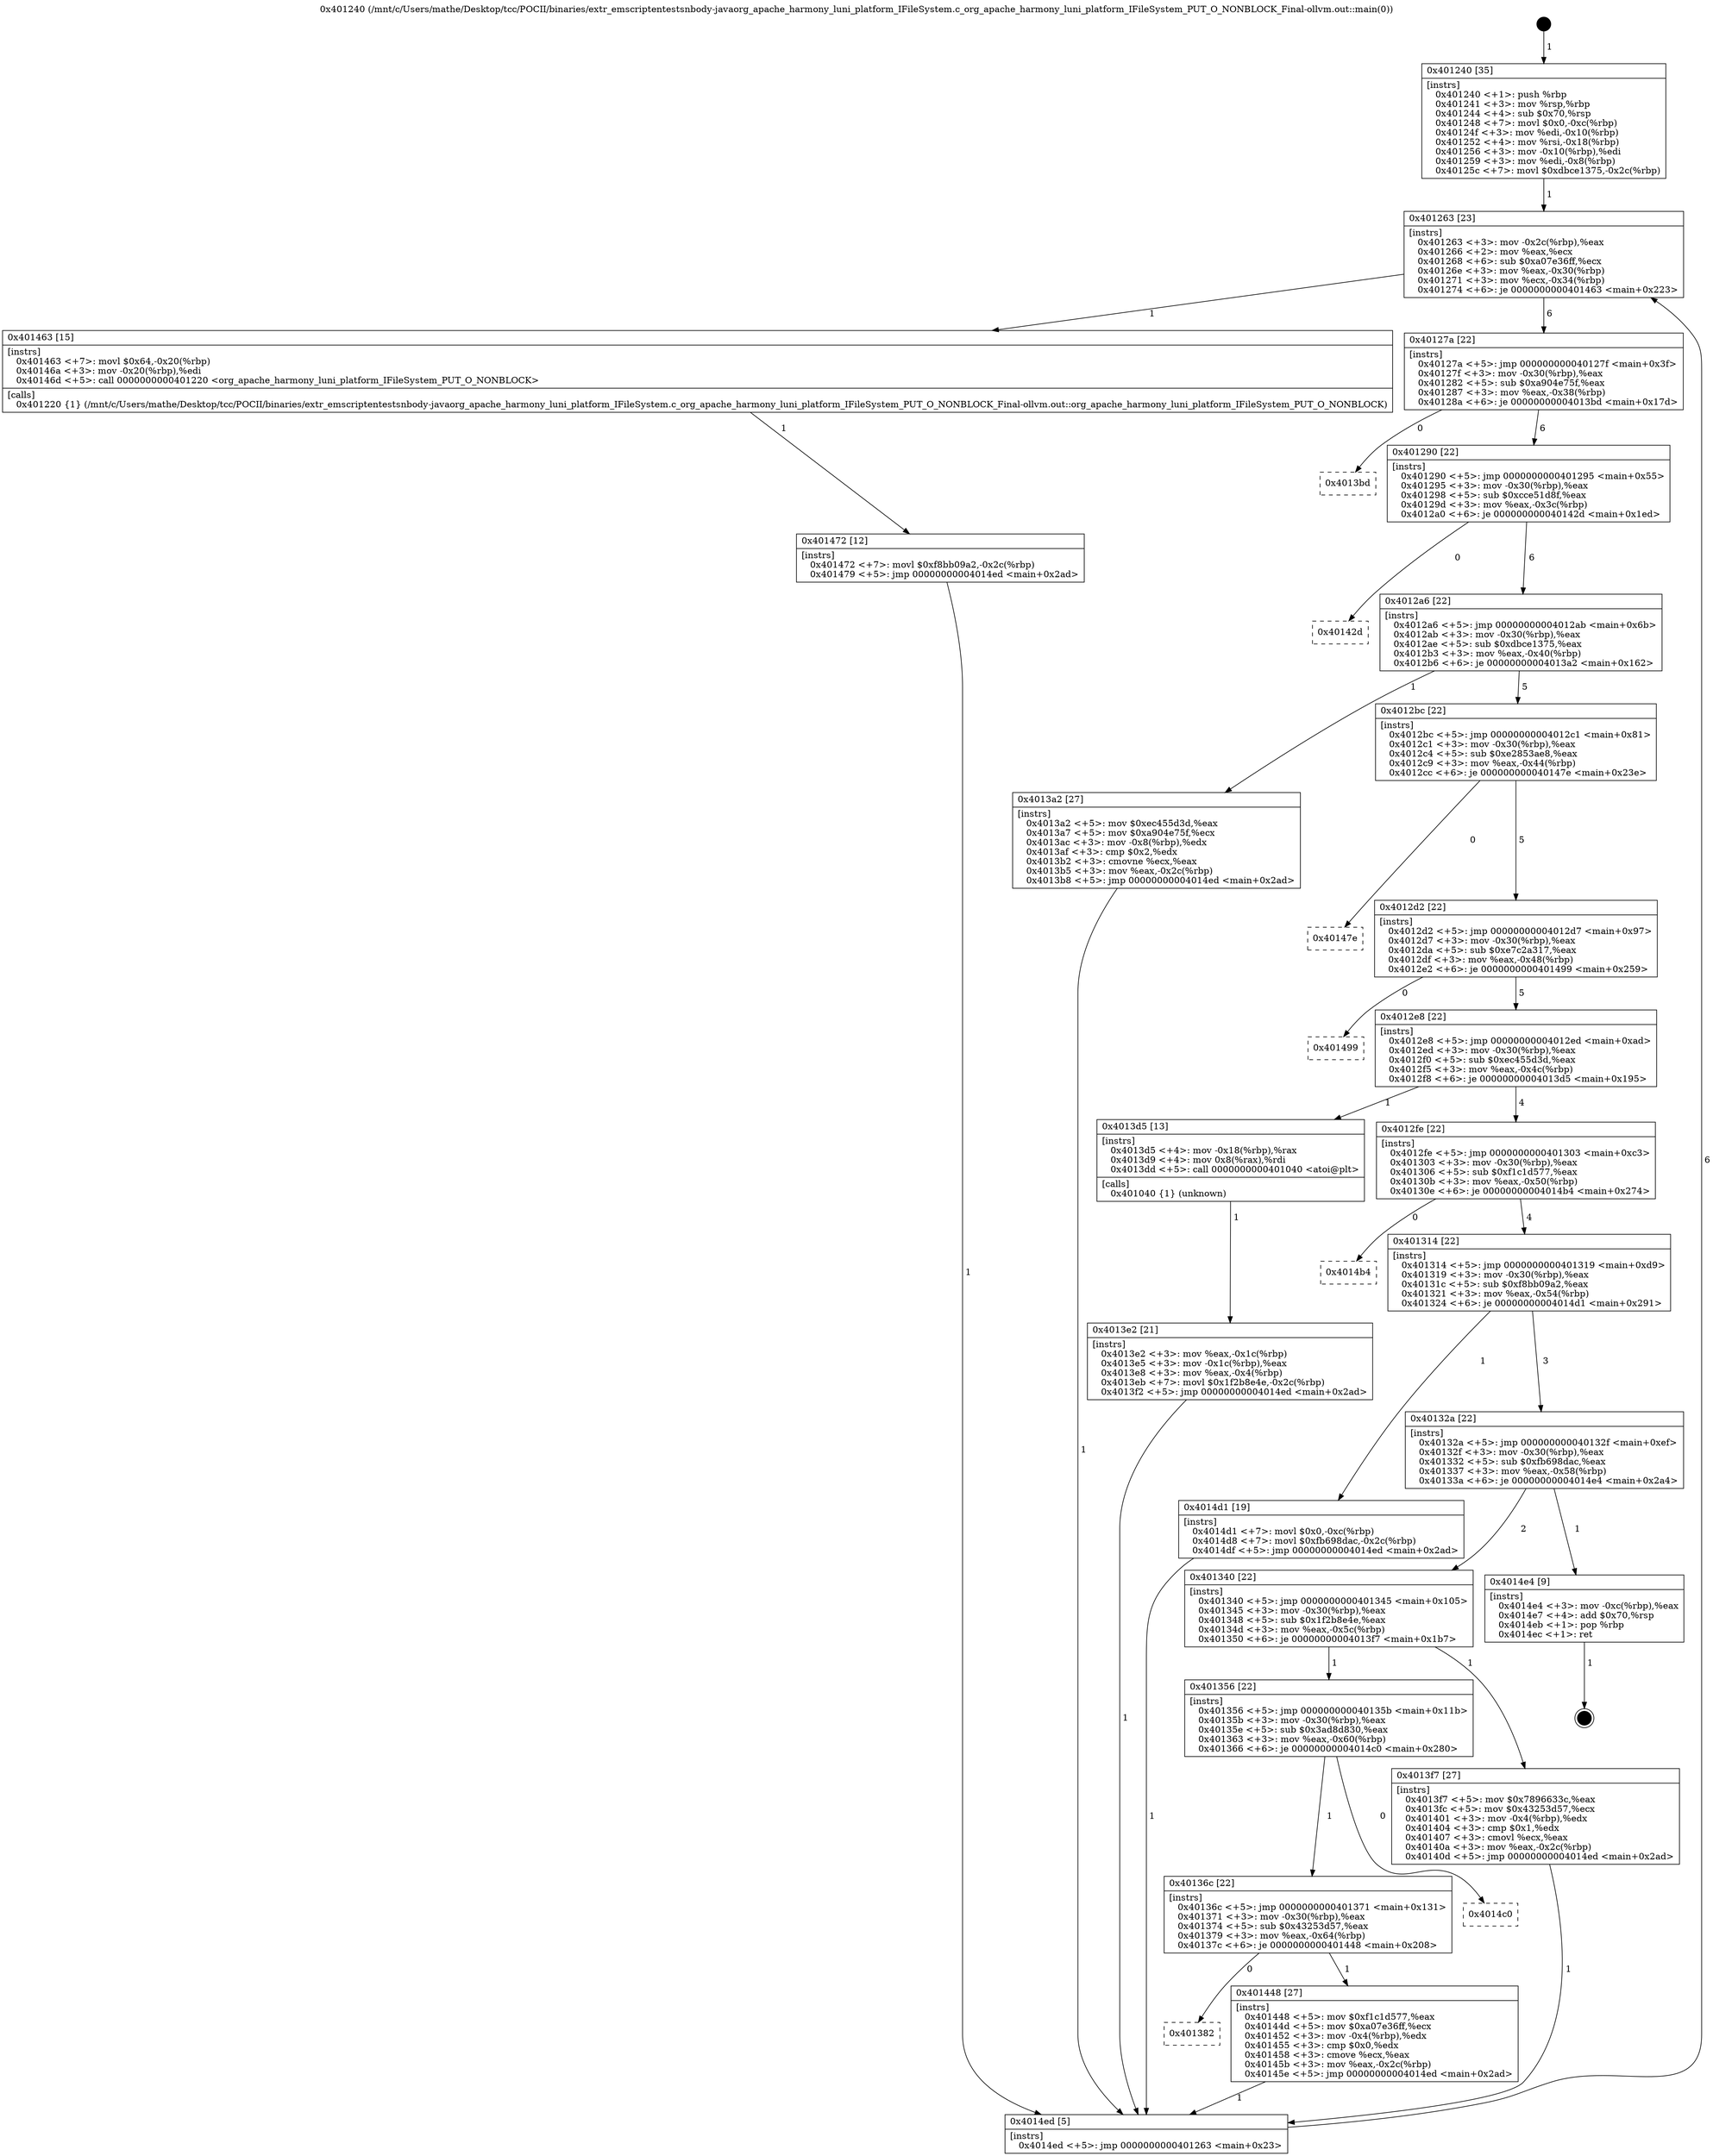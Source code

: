 digraph "0x401240" {
  label = "0x401240 (/mnt/c/Users/mathe/Desktop/tcc/POCII/binaries/extr_emscriptentestsnbody-javaorg_apache_harmony_luni_platform_IFileSystem.c_org_apache_harmony_luni_platform_IFileSystem_PUT_O_NONBLOCK_Final-ollvm.out::main(0))"
  labelloc = "t"
  node[shape=record]

  Entry [label="",width=0.3,height=0.3,shape=circle,fillcolor=black,style=filled]
  "0x401263" [label="{
     0x401263 [23]\l
     | [instrs]\l
     &nbsp;&nbsp;0x401263 \<+3\>: mov -0x2c(%rbp),%eax\l
     &nbsp;&nbsp;0x401266 \<+2\>: mov %eax,%ecx\l
     &nbsp;&nbsp;0x401268 \<+6\>: sub $0xa07e36ff,%ecx\l
     &nbsp;&nbsp;0x40126e \<+3\>: mov %eax,-0x30(%rbp)\l
     &nbsp;&nbsp;0x401271 \<+3\>: mov %ecx,-0x34(%rbp)\l
     &nbsp;&nbsp;0x401274 \<+6\>: je 0000000000401463 \<main+0x223\>\l
  }"]
  "0x401463" [label="{
     0x401463 [15]\l
     | [instrs]\l
     &nbsp;&nbsp;0x401463 \<+7\>: movl $0x64,-0x20(%rbp)\l
     &nbsp;&nbsp;0x40146a \<+3\>: mov -0x20(%rbp),%edi\l
     &nbsp;&nbsp;0x40146d \<+5\>: call 0000000000401220 \<org_apache_harmony_luni_platform_IFileSystem_PUT_O_NONBLOCK\>\l
     | [calls]\l
     &nbsp;&nbsp;0x401220 \{1\} (/mnt/c/Users/mathe/Desktop/tcc/POCII/binaries/extr_emscriptentestsnbody-javaorg_apache_harmony_luni_platform_IFileSystem.c_org_apache_harmony_luni_platform_IFileSystem_PUT_O_NONBLOCK_Final-ollvm.out::org_apache_harmony_luni_platform_IFileSystem_PUT_O_NONBLOCK)\l
  }"]
  "0x40127a" [label="{
     0x40127a [22]\l
     | [instrs]\l
     &nbsp;&nbsp;0x40127a \<+5\>: jmp 000000000040127f \<main+0x3f\>\l
     &nbsp;&nbsp;0x40127f \<+3\>: mov -0x30(%rbp),%eax\l
     &nbsp;&nbsp;0x401282 \<+5\>: sub $0xa904e75f,%eax\l
     &nbsp;&nbsp;0x401287 \<+3\>: mov %eax,-0x38(%rbp)\l
     &nbsp;&nbsp;0x40128a \<+6\>: je 00000000004013bd \<main+0x17d\>\l
  }"]
  Exit [label="",width=0.3,height=0.3,shape=circle,fillcolor=black,style=filled,peripheries=2]
  "0x4013bd" [label="{
     0x4013bd\l
  }", style=dashed]
  "0x401290" [label="{
     0x401290 [22]\l
     | [instrs]\l
     &nbsp;&nbsp;0x401290 \<+5\>: jmp 0000000000401295 \<main+0x55\>\l
     &nbsp;&nbsp;0x401295 \<+3\>: mov -0x30(%rbp),%eax\l
     &nbsp;&nbsp;0x401298 \<+5\>: sub $0xcce51d8f,%eax\l
     &nbsp;&nbsp;0x40129d \<+3\>: mov %eax,-0x3c(%rbp)\l
     &nbsp;&nbsp;0x4012a0 \<+6\>: je 000000000040142d \<main+0x1ed\>\l
  }"]
  "0x401472" [label="{
     0x401472 [12]\l
     | [instrs]\l
     &nbsp;&nbsp;0x401472 \<+7\>: movl $0xf8bb09a2,-0x2c(%rbp)\l
     &nbsp;&nbsp;0x401479 \<+5\>: jmp 00000000004014ed \<main+0x2ad\>\l
  }"]
  "0x40142d" [label="{
     0x40142d\l
  }", style=dashed]
  "0x4012a6" [label="{
     0x4012a6 [22]\l
     | [instrs]\l
     &nbsp;&nbsp;0x4012a6 \<+5\>: jmp 00000000004012ab \<main+0x6b\>\l
     &nbsp;&nbsp;0x4012ab \<+3\>: mov -0x30(%rbp),%eax\l
     &nbsp;&nbsp;0x4012ae \<+5\>: sub $0xdbce1375,%eax\l
     &nbsp;&nbsp;0x4012b3 \<+3\>: mov %eax,-0x40(%rbp)\l
     &nbsp;&nbsp;0x4012b6 \<+6\>: je 00000000004013a2 \<main+0x162\>\l
  }"]
  "0x401382" [label="{
     0x401382\l
  }", style=dashed]
  "0x4013a2" [label="{
     0x4013a2 [27]\l
     | [instrs]\l
     &nbsp;&nbsp;0x4013a2 \<+5\>: mov $0xec455d3d,%eax\l
     &nbsp;&nbsp;0x4013a7 \<+5\>: mov $0xa904e75f,%ecx\l
     &nbsp;&nbsp;0x4013ac \<+3\>: mov -0x8(%rbp),%edx\l
     &nbsp;&nbsp;0x4013af \<+3\>: cmp $0x2,%edx\l
     &nbsp;&nbsp;0x4013b2 \<+3\>: cmovne %ecx,%eax\l
     &nbsp;&nbsp;0x4013b5 \<+3\>: mov %eax,-0x2c(%rbp)\l
     &nbsp;&nbsp;0x4013b8 \<+5\>: jmp 00000000004014ed \<main+0x2ad\>\l
  }"]
  "0x4012bc" [label="{
     0x4012bc [22]\l
     | [instrs]\l
     &nbsp;&nbsp;0x4012bc \<+5\>: jmp 00000000004012c1 \<main+0x81\>\l
     &nbsp;&nbsp;0x4012c1 \<+3\>: mov -0x30(%rbp),%eax\l
     &nbsp;&nbsp;0x4012c4 \<+5\>: sub $0xe2853ae8,%eax\l
     &nbsp;&nbsp;0x4012c9 \<+3\>: mov %eax,-0x44(%rbp)\l
     &nbsp;&nbsp;0x4012cc \<+6\>: je 000000000040147e \<main+0x23e\>\l
  }"]
  "0x4014ed" [label="{
     0x4014ed [5]\l
     | [instrs]\l
     &nbsp;&nbsp;0x4014ed \<+5\>: jmp 0000000000401263 \<main+0x23\>\l
  }"]
  "0x401240" [label="{
     0x401240 [35]\l
     | [instrs]\l
     &nbsp;&nbsp;0x401240 \<+1\>: push %rbp\l
     &nbsp;&nbsp;0x401241 \<+3\>: mov %rsp,%rbp\l
     &nbsp;&nbsp;0x401244 \<+4\>: sub $0x70,%rsp\l
     &nbsp;&nbsp;0x401248 \<+7\>: movl $0x0,-0xc(%rbp)\l
     &nbsp;&nbsp;0x40124f \<+3\>: mov %edi,-0x10(%rbp)\l
     &nbsp;&nbsp;0x401252 \<+4\>: mov %rsi,-0x18(%rbp)\l
     &nbsp;&nbsp;0x401256 \<+3\>: mov -0x10(%rbp),%edi\l
     &nbsp;&nbsp;0x401259 \<+3\>: mov %edi,-0x8(%rbp)\l
     &nbsp;&nbsp;0x40125c \<+7\>: movl $0xdbce1375,-0x2c(%rbp)\l
  }"]
  "0x401448" [label="{
     0x401448 [27]\l
     | [instrs]\l
     &nbsp;&nbsp;0x401448 \<+5\>: mov $0xf1c1d577,%eax\l
     &nbsp;&nbsp;0x40144d \<+5\>: mov $0xa07e36ff,%ecx\l
     &nbsp;&nbsp;0x401452 \<+3\>: mov -0x4(%rbp),%edx\l
     &nbsp;&nbsp;0x401455 \<+3\>: cmp $0x0,%edx\l
     &nbsp;&nbsp;0x401458 \<+3\>: cmove %ecx,%eax\l
     &nbsp;&nbsp;0x40145b \<+3\>: mov %eax,-0x2c(%rbp)\l
     &nbsp;&nbsp;0x40145e \<+5\>: jmp 00000000004014ed \<main+0x2ad\>\l
  }"]
  "0x40147e" [label="{
     0x40147e\l
  }", style=dashed]
  "0x4012d2" [label="{
     0x4012d2 [22]\l
     | [instrs]\l
     &nbsp;&nbsp;0x4012d2 \<+5\>: jmp 00000000004012d7 \<main+0x97\>\l
     &nbsp;&nbsp;0x4012d7 \<+3\>: mov -0x30(%rbp),%eax\l
     &nbsp;&nbsp;0x4012da \<+5\>: sub $0xe7c2a317,%eax\l
     &nbsp;&nbsp;0x4012df \<+3\>: mov %eax,-0x48(%rbp)\l
     &nbsp;&nbsp;0x4012e2 \<+6\>: je 0000000000401499 \<main+0x259\>\l
  }"]
  "0x40136c" [label="{
     0x40136c [22]\l
     | [instrs]\l
     &nbsp;&nbsp;0x40136c \<+5\>: jmp 0000000000401371 \<main+0x131\>\l
     &nbsp;&nbsp;0x401371 \<+3\>: mov -0x30(%rbp),%eax\l
     &nbsp;&nbsp;0x401374 \<+5\>: sub $0x43253d57,%eax\l
     &nbsp;&nbsp;0x401379 \<+3\>: mov %eax,-0x64(%rbp)\l
     &nbsp;&nbsp;0x40137c \<+6\>: je 0000000000401448 \<main+0x208\>\l
  }"]
  "0x401499" [label="{
     0x401499\l
  }", style=dashed]
  "0x4012e8" [label="{
     0x4012e8 [22]\l
     | [instrs]\l
     &nbsp;&nbsp;0x4012e8 \<+5\>: jmp 00000000004012ed \<main+0xad\>\l
     &nbsp;&nbsp;0x4012ed \<+3\>: mov -0x30(%rbp),%eax\l
     &nbsp;&nbsp;0x4012f0 \<+5\>: sub $0xec455d3d,%eax\l
     &nbsp;&nbsp;0x4012f5 \<+3\>: mov %eax,-0x4c(%rbp)\l
     &nbsp;&nbsp;0x4012f8 \<+6\>: je 00000000004013d5 \<main+0x195\>\l
  }"]
  "0x4014c0" [label="{
     0x4014c0\l
  }", style=dashed]
  "0x4013d5" [label="{
     0x4013d5 [13]\l
     | [instrs]\l
     &nbsp;&nbsp;0x4013d5 \<+4\>: mov -0x18(%rbp),%rax\l
     &nbsp;&nbsp;0x4013d9 \<+4\>: mov 0x8(%rax),%rdi\l
     &nbsp;&nbsp;0x4013dd \<+5\>: call 0000000000401040 \<atoi@plt\>\l
     | [calls]\l
     &nbsp;&nbsp;0x401040 \{1\} (unknown)\l
  }"]
  "0x4012fe" [label="{
     0x4012fe [22]\l
     | [instrs]\l
     &nbsp;&nbsp;0x4012fe \<+5\>: jmp 0000000000401303 \<main+0xc3\>\l
     &nbsp;&nbsp;0x401303 \<+3\>: mov -0x30(%rbp),%eax\l
     &nbsp;&nbsp;0x401306 \<+5\>: sub $0xf1c1d577,%eax\l
     &nbsp;&nbsp;0x40130b \<+3\>: mov %eax,-0x50(%rbp)\l
     &nbsp;&nbsp;0x40130e \<+6\>: je 00000000004014b4 \<main+0x274\>\l
  }"]
  "0x4013e2" [label="{
     0x4013e2 [21]\l
     | [instrs]\l
     &nbsp;&nbsp;0x4013e2 \<+3\>: mov %eax,-0x1c(%rbp)\l
     &nbsp;&nbsp;0x4013e5 \<+3\>: mov -0x1c(%rbp),%eax\l
     &nbsp;&nbsp;0x4013e8 \<+3\>: mov %eax,-0x4(%rbp)\l
     &nbsp;&nbsp;0x4013eb \<+7\>: movl $0x1f2b8e4e,-0x2c(%rbp)\l
     &nbsp;&nbsp;0x4013f2 \<+5\>: jmp 00000000004014ed \<main+0x2ad\>\l
  }"]
  "0x401356" [label="{
     0x401356 [22]\l
     | [instrs]\l
     &nbsp;&nbsp;0x401356 \<+5\>: jmp 000000000040135b \<main+0x11b\>\l
     &nbsp;&nbsp;0x40135b \<+3\>: mov -0x30(%rbp),%eax\l
     &nbsp;&nbsp;0x40135e \<+5\>: sub $0x3ad8d830,%eax\l
     &nbsp;&nbsp;0x401363 \<+3\>: mov %eax,-0x60(%rbp)\l
     &nbsp;&nbsp;0x401366 \<+6\>: je 00000000004014c0 \<main+0x280\>\l
  }"]
  "0x4014b4" [label="{
     0x4014b4\l
  }", style=dashed]
  "0x401314" [label="{
     0x401314 [22]\l
     | [instrs]\l
     &nbsp;&nbsp;0x401314 \<+5\>: jmp 0000000000401319 \<main+0xd9\>\l
     &nbsp;&nbsp;0x401319 \<+3\>: mov -0x30(%rbp),%eax\l
     &nbsp;&nbsp;0x40131c \<+5\>: sub $0xf8bb09a2,%eax\l
     &nbsp;&nbsp;0x401321 \<+3\>: mov %eax,-0x54(%rbp)\l
     &nbsp;&nbsp;0x401324 \<+6\>: je 00000000004014d1 \<main+0x291\>\l
  }"]
  "0x4013f7" [label="{
     0x4013f7 [27]\l
     | [instrs]\l
     &nbsp;&nbsp;0x4013f7 \<+5\>: mov $0x7896633c,%eax\l
     &nbsp;&nbsp;0x4013fc \<+5\>: mov $0x43253d57,%ecx\l
     &nbsp;&nbsp;0x401401 \<+3\>: mov -0x4(%rbp),%edx\l
     &nbsp;&nbsp;0x401404 \<+3\>: cmp $0x1,%edx\l
     &nbsp;&nbsp;0x401407 \<+3\>: cmovl %ecx,%eax\l
     &nbsp;&nbsp;0x40140a \<+3\>: mov %eax,-0x2c(%rbp)\l
     &nbsp;&nbsp;0x40140d \<+5\>: jmp 00000000004014ed \<main+0x2ad\>\l
  }"]
  "0x4014d1" [label="{
     0x4014d1 [19]\l
     | [instrs]\l
     &nbsp;&nbsp;0x4014d1 \<+7\>: movl $0x0,-0xc(%rbp)\l
     &nbsp;&nbsp;0x4014d8 \<+7\>: movl $0xfb698dac,-0x2c(%rbp)\l
     &nbsp;&nbsp;0x4014df \<+5\>: jmp 00000000004014ed \<main+0x2ad\>\l
  }"]
  "0x40132a" [label="{
     0x40132a [22]\l
     | [instrs]\l
     &nbsp;&nbsp;0x40132a \<+5\>: jmp 000000000040132f \<main+0xef\>\l
     &nbsp;&nbsp;0x40132f \<+3\>: mov -0x30(%rbp),%eax\l
     &nbsp;&nbsp;0x401332 \<+5\>: sub $0xfb698dac,%eax\l
     &nbsp;&nbsp;0x401337 \<+3\>: mov %eax,-0x58(%rbp)\l
     &nbsp;&nbsp;0x40133a \<+6\>: je 00000000004014e4 \<main+0x2a4\>\l
  }"]
  "0x401340" [label="{
     0x401340 [22]\l
     | [instrs]\l
     &nbsp;&nbsp;0x401340 \<+5\>: jmp 0000000000401345 \<main+0x105\>\l
     &nbsp;&nbsp;0x401345 \<+3\>: mov -0x30(%rbp),%eax\l
     &nbsp;&nbsp;0x401348 \<+5\>: sub $0x1f2b8e4e,%eax\l
     &nbsp;&nbsp;0x40134d \<+3\>: mov %eax,-0x5c(%rbp)\l
     &nbsp;&nbsp;0x401350 \<+6\>: je 00000000004013f7 \<main+0x1b7\>\l
  }"]
  "0x4014e4" [label="{
     0x4014e4 [9]\l
     | [instrs]\l
     &nbsp;&nbsp;0x4014e4 \<+3\>: mov -0xc(%rbp),%eax\l
     &nbsp;&nbsp;0x4014e7 \<+4\>: add $0x70,%rsp\l
     &nbsp;&nbsp;0x4014eb \<+1\>: pop %rbp\l
     &nbsp;&nbsp;0x4014ec \<+1\>: ret\l
  }"]
  Entry -> "0x401240" [label=" 1"]
  "0x401263" -> "0x401463" [label=" 1"]
  "0x401263" -> "0x40127a" [label=" 6"]
  "0x4014e4" -> Exit [label=" 1"]
  "0x40127a" -> "0x4013bd" [label=" 0"]
  "0x40127a" -> "0x401290" [label=" 6"]
  "0x4014d1" -> "0x4014ed" [label=" 1"]
  "0x401290" -> "0x40142d" [label=" 0"]
  "0x401290" -> "0x4012a6" [label=" 6"]
  "0x401472" -> "0x4014ed" [label=" 1"]
  "0x4012a6" -> "0x4013a2" [label=" 1"]
  "0x4012a6" -> "0x4012bc" [label=" 5"]
  "0x4013a2" -> "0x4014ed" [label=" 1"]
  "0x401240" -> "0x401263" [label=" 1"]
  "0x4014ed" -> "0x401263" [label=" 6"]
  "0x401463" -> "0x401472" [label=" 1"]
  "0x4012bc" -> "0x40147e" [label=" 0"]
  "0x4012bc" -> "0x4012d2" [label=" 5"]
  "0x401448" -> "0x4014ed" [label=" 1"]
  "0x4012d2" -> "0x401499" [label=" 0"]
  "0x4012d2" -> "0x4012e8" [label=" 5"]
  "0x40136c" -> "0x401448" [label=" 1"]
  "0x4012e8" -> "0x4013d5" [label=" 1"]
  "0x4012e8" -> "0x4012fe" [label=" 4"]
  "0x4013d5" -> "0x4013e2" [label=" 1"]
  "0x4013e2" -> "0x4014ed" [label=" 1"]
  "0x40136c" -> "0x401382" [label=" 0"]
  "0x4012fe" -> "0x4014b4" [label=" 0"]
  "0x4012fe" -> "0x401314" [label=" 4"]
  "0x401356" -> "0x4014c0" [label=" 0"]
  "0x401314" -> "0x4014d1" [label=" 1"]
  "0x401314" -> "0x40132a" [label=" 3"]
  "0x401356" -> "0x40136c" [label=" 1"]
  "0x40132a" -> "0x4014e4" [label=" 1"]
  "0x40132a" -> "0x401340" [label=" 2"]
  "0x4013f7" -> "0x4014ed" [label=" 1"]
  "0x401340" -> "0x4013f7" [label=" 1"]
  "0x401340" -> "0x401356" [label=" 1"]
}
